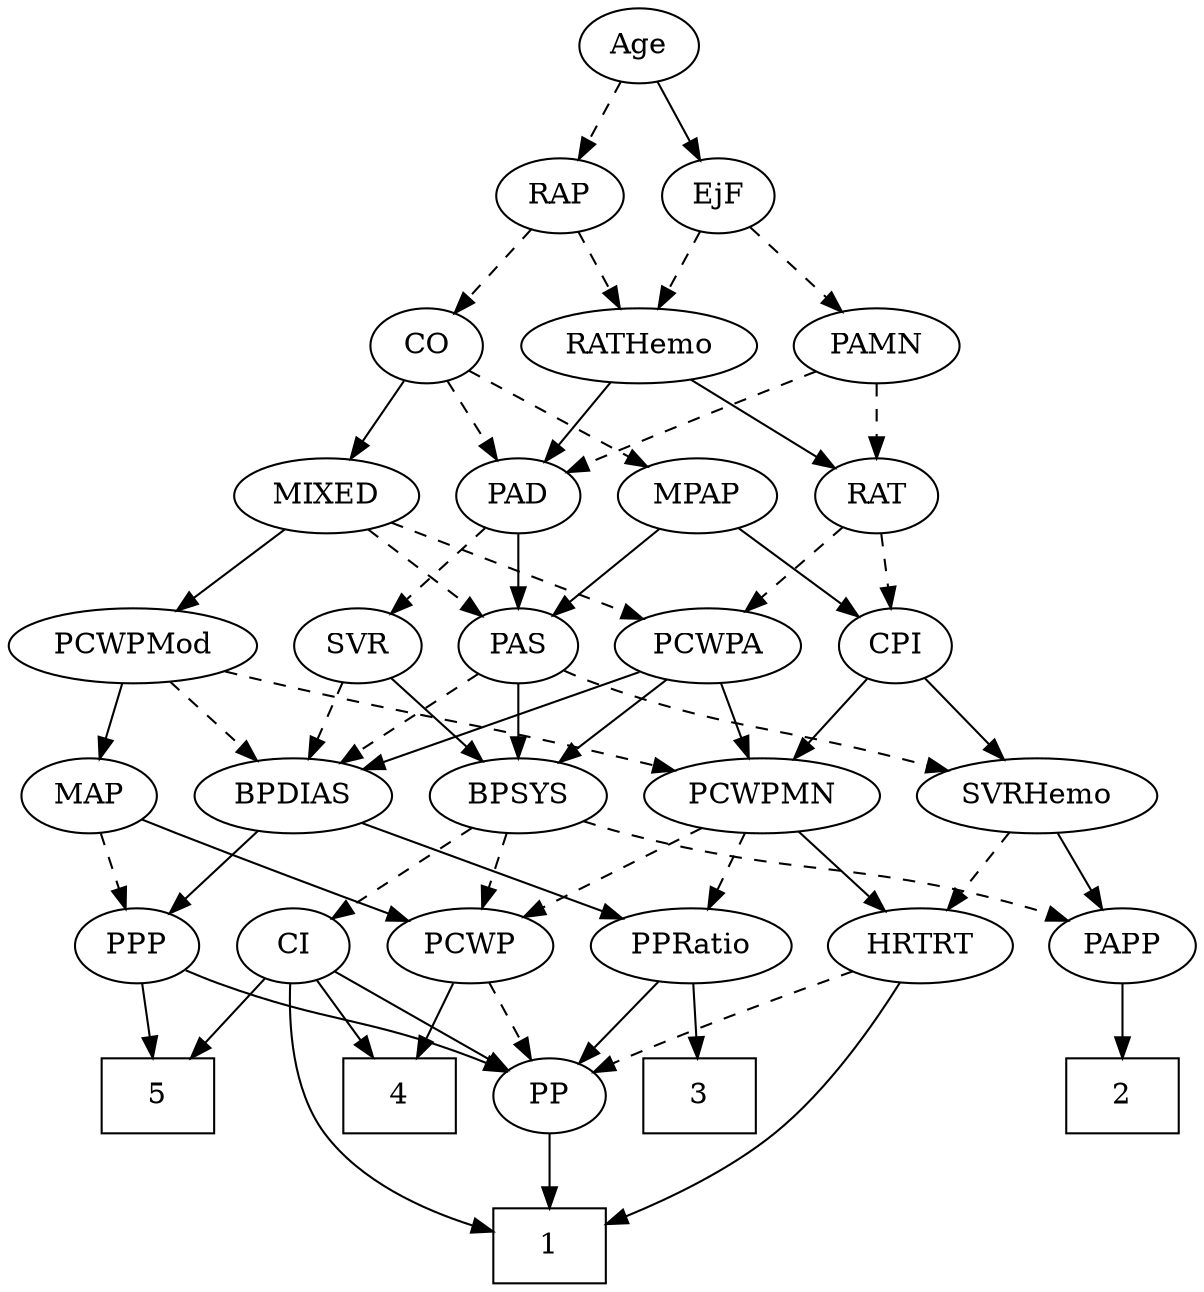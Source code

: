 strict digraph {
	graph [bb="0,0,529.84,612"];
	node [label="\N"];
	1	[height=0.5,
		pos="267.85,18",
		shape=box,
		width=0.75];
	2	[height=0.5,
		pos="31.847,90",
		shape=box,
		width=0.75];
	3	[height=0.5,
		pos="195.85,90",
		shape=box,
		width=0.75];
	4	[height=0.5,
		pos="339.85,90",
		shape=box,
		width=0.75];
	5	[height=0.5,
		pos="457.85,90",
		shape=box,
		width=0.75];
	Age	[height=0.5,
		pos="227.85,594",
		width=0.75];
	EjF	[height=0.5,
		pos="191.85,522",
		width=0.75];
	Age -> EjF	[pos="e,200.15,539.15 219.5,576.76 215.14,568.28 209.7,557.71 204.81,548.2",
		style=solid];
	RAP	[height=0.5,
		pos="264.85,522",
		width=0.77632];
	Age -> RAP	[pos="e,256.31,539.15 236.43,576.76 240.91,568.28 246.5,557.71 251.53,548.2",
		style=dashed];
	PAMN	[height=0.5,
		pos="124.85,450",
		width=1.011];
	EjF -> PAMN	[pos="e,139.64,466.46 177.96,506.5 168.96,497.09 157.03,484.63 146.76,473.9",
		style=dashed];
	RATHemo	[height=0.5,
		pos="228.85,450",
		width=1.3721];
	EjF -> RATHemo	[pos="e,219.8,468.12 200.43,504.76 204.78,496.53 210.18,486.32 215.1,477.02",
		style=dashed];
	CO	[height=0.5,
		pos="322.85,450",
		width=0.75];
	RAP -> CO	[pos="e,310.29,466.16 277.43,505.81 285.11,496.55 295.07,484.52 303.71,474.09",
		style=dashed];
	RAP -> RATHemo	[pos="e,237.65,468.12 256.5,504.76 252.3,496.61 247.12,486.53 242.38,477.31",
		style=dashed];
	MIXED	[height=0.5,
		pos="373.85,378",
		width=1.1193];
	PAS	[height=0.5,
		pos="204.85,306",
		width=0.75];
	MIXED -> PAS	[pos="e,226.07,317.29 344.05,365.73 316.95,355.34 275.95,339.26 240.85,324 239.04,323.21 237.19,322.39 235.33,321.55",
		style=dashed];
	PCWPMod	[height=0.5,
		pos="477.85,306",
		width=1.4443];
	MIXED -> PCWPMod	[pos="e,455.14,322.29 395.14,362.67 410.02,352.65 430.12,339.12 446.78,327.91",
		style=solid];
	PCWPA	[height=0.5,
		pos="291.85,306",
		width=1.1555];
	MIXED -> PCWPA	[pos="e,309.89,322.4 356.05,361.81 344.85,352.25 330.2,339.74 317.72,329.08",
		style=dashed];
	MPAP	[height=0.5,
		pos="204.85,378",
		width=0.97491];
	MPAP -> PAS	[pos="e,204.85,324.1 204.85,359.7 204.85,351.98 204.85,342.71 204.85,334.11",
		style=solid];
	CPI	[height=0.5,
		pos="128.85,306",
		width=0.75];
	MPAP -> CPI	[pos="e,144.01,320.97 188.36,361.81 177.54,351.85 163.26,338.7 151.4,327.77",
		style=solid];
	BPSYS	[height=0.5,
		pos="291.85,234",
		width=1.0471];
	PCWP	[height=0.5,
		pos="310.85,162",
		width=0.97491];
	BPSYS -> PCWP	[pos="e,306.16,180.28 296.45,216.05 298.56,208.26 301.12,198.82 303.5,190.08",
		style=dashed];
	CI	[height=0.5,
		pos="390.85,162",
		width=0.75];
	BPSYS -> CI	[pos="e,373.02,175.61 312.36,218.5 327.46,207.82 348.12,193.21 364.45,181.66",
		style=dashed];
	PAPP	[height=0.5,
		pos="31.847,162",
		width=0.88464];
	BPSYS -> PAPP	[pos="e,55.673,174.03 263.22,221.92 257.21,219.79 250.86,217.7 244.85,216 169.29,194.59 146.79,203.47 71.847,180 69.599,179.3 67.305,178.51 \
65.008,177.67",
		style=dashed];
	PAD	[height=0.5,
		pos="286.85,378",
		width=0.79437];
	PAD -> PAS	[pos="e,220.86,320.67 270.25,362.83 258.32,352.64 242.04,338.75 228.71,327.37",
		style=solid];
	SVR	[height=0.5,
		pos="379.85,306",
		width=0.77632];
	PAD -> SVR	[pos="e,362.29,320.22 304.78,363.5 318.76,352.98 338.37,338.22 354.05,326.42",
		style=dashed];
	CO -> MIXED	[pos="e,361.85,395.47 334.17,433.46 340.52,424.74 348.6,413.65 355.81,403.76",
		style=solid];
	CO -> MPAP	[pos="e,227.18,392.25 303.36,437.44 285.03,426.57 257.29,410.11 235.91,397.43",
		style=dashed];
	CO -> PAD	[pos="e,295.4,395.63 314.5,432.76 310.2,424.4 304.86,414.02 300.02,404.61",
		style=dashed];
	PAS -> BPSYS	[pos="e,273.32,249.91 221.62,291.5 234,281.54 251.1,267.78 265.33,256.34",
		style=solid];
	SVRHemo	[height=0.5,
		pos="67.847,234",
		width=1.3902];
	PAS -> SVRHemo	[pos="e,95.494,249.13 184.04,294.37 162.97,283.6 129.96,266.74 104.5,253.73",
		style=dashed];
	BPDIAS	[height=0.5,
		pos="389.85,234",
		width=1.1735];
	PAS -> BPDIAS	[pos="e,358,245.91 226.01,294.58 230.85,292.32 235.99,290 240.85,288 260.65,279.83 311.68,261.92 348.5,249.19",
		style=dashed];
	PAMN -> PAD	[pos="e,264.37,389.13 152,437.55 177.16,426.9 215.6,410.54 248.85,396 250.89,395.11 253,394.18 255.12,393.24",
		style=dashed];
	RAT	[height=0.5,
		pos="124.85,378",
		width=0.75827];
	PAMN -> RAT	[pos="e,124.85,396.1 124.85,431.7 124.85,423.98 124.85,414.71 124.85,406.11",
		style=dashed];
	RATHemo -> PAD	[pos="e,274,394.51 242.59,432.41 250.02,423.44 259.33,412.21 267.48,402.37",
		style=solid];
	RATHemo -> RAT	[pos="e,143.21,391.36 206.28,433.81 190.2,422.99 168.53,408.4 151.59,397",
		style=solid];
	PCWPMN	[height=0.5,
		pos="185.85,234",
		width=1.3902];
	CPI -> PCWPMN	[pos="e,172.31,251.63 141.22,289.81 148.45,280.93 157.75,269.5 165.99,259.39",
		style=solid];
	CPI -> SVRHemo	[pos="e,82.043,251.29 115.91,290.15 108,281.07 97.687,269.24 88.648,258.87",
		style=solid];
	RAT -> CPI	[pos="e,127.87,324.1 125.84,359.7 126.28,351.98 126.81,342.71 127.3,334.11",
		style=dashed];
	RAT -> PCWPA	[pos="e,261.73,318.62 146.46,366.55 151.18,364.34 156.16,362.05 160.85,360 191.24,346.69 226.07,332.65 252.18,322.37",
		style=dashed];
	SVR -> BPSYS	[pos="e,310.59,249.91 362.88,291.5 350.35,281.54 333.06,267.78 318.67,256.34",
		style=solid];
	SVR -> BPDIAS	[pos="e,387.38,252.28 382.27,288.05 383.37,280.35 384.7,271.03 385.94,262.36",
		style=dashed];
	PCWPMod -> PCWPMN	[pos="e,222.87,246.12 439.22,293.83 431.82,291.8 424.11,289.77 416.85,288 340.97,269.51 320.65,270.82 244.85,252 240.83,251 236.68,249.92 \
232.52,248.79",
		style=dashed];
	PCWPMod -> BPDIAS	[pos="e,408.83,250.1 457.88,289.12 445.7,279.43 429.98,266.92 416.72,256.37",
		style=dashed];
	MAP	[height=0.5,
		pos="480.85,234",
		width=0.84854];
	PCWPMod -> MAP	[pos="e,480.11,252.1 478.59,287.7 478.92,279.98 479.32,270.71 479.69,262.11",
		style=solid];
	PCWPA -> BPSYS	[pos="e,291.85,252.1 291.85,287.7 291.85,279.98 291.85,270.71 291.85,262.11",
		style=solid];
	PCWPA -> PCWPMN	[pos="e,208.88,250.21 269.88,290.5 254.7,280.47 234.27,266.98 217.36,255.81",
		style=solid];
	PCWPA -> BPDIAS	[pos="e,369.09,249.82 312.63,290.15 326.66,280.13 345.38,266.76 360.87,255.7",
		style=solid];
	PPRatio	[height=0.5,
		pos="217.85,162",
		width=1.1013];
	PCWPMN -> PPRatio	[pos="e,210.17,179.79 193.59,216.05 197.29,207.97 201.79,198.12 205.91,189.11",
		style=dashed];
	PCWPMN -> PCWP	[pos="e,287.92,175.84 211.75,218.5 231.31,207.54 258.25,192.45 279.11,180.77",
		style=dashed];
	HRTRT	[height=0.5,
		pos="120.85,162",
		width=1.1013];
	PCWPMN -> HRTRT	[pos="e,135.84,179.15 170.77,216.76 162.49,207.84 152.05,196.61 142.87,186.72",
		style=solid];
	SVRHemo -> PAPP	[pos="e,40.482,179.79 59.133,216.05 54.932,207.89 49.802,197.91 45.128,188.82",
		style=solid];
	SVRHemo -> HRTRT	[pos="e,108.38,179.47 80.407,216.41 86.942,207.78 95.057,197.06 102.3,187.5",
		style=dashed];
	PPP	[height=0.5,
		pos="462.85,162",
		width=0.75];
	BPDIAS -> PPP	[pos="e,447.84,177.39 406.41,217.12 416.53,207.41 429.59,194.89 440.6,184.33",
		style=solid];
	BPDIAS -> PPRatio	[pos="e,246.46,174.64 360.28,220.97 331.38,209.21 287.26,191.25 255.79,178.44",
		style=solid];
	MAP -> PPP	[pos="e,467.16,179.79 476.49,216.05 474.46,208.14 471.99,198.54 469.71,189.69",
		style=dashed];
	MAP -> PCWP	[pos="e,337.78,173.85 456.76,222.69 451.52,220.47 446,218.15 440.85,216 409.32,202.88 373.37,188.24 347.27,177.68",
		style=solid];
	PP	[height=0.5,
		pos="267.85,90",
		width=0.75];
	PP -> 1	[pos="e,267.85,36.104 267.85,71.697 267.85,63.983 267.85,54.712 267.85,46.112",
		style=solid];
	PPP -> 5	[pos="e,459.07,108.1 461.61,143.7 461.06,135.98 460.4,126.71 459.78,118.11",
		style=solid];
	PPP -> PP	[pos="e,288.93,101.63 441.77,150.37 436.93,148.12 431.76,145.87 426.85,144 373.6,123.78 357.1,128.22 303.85,108 302.01,107.3 300.13,106.55 \
298.24,105.76",
		style=solid];
	PPRatio -> 3	[pos="e,201.28,108.28 212.52,144.05 210.07,136.26 207.11,126.82 204.36,118.08",
		style=solid];
	PPRatio -> PP	[pos="e,256.66,106.67 229.44,144.76 235.78,135.89 243.75,124.74 250.78,114.89",
		style=solid];
	PCWP -> 4	[pos="e,332.69,108.28 317.87,144.05 321.13,136.18 325.09,126.62 328.75,117.79",
		style=solid];
	PCWP -> PP	[pos="e,277.67,106.99 300.66,144.41 295.39,135.83 288.85,125.19 283,115.67",
		style=dashed];
	CI -> 1	[pos="e,295.01,24.855 392.34,143.81 393.11,124.46 391.49,92.977 375.85,72 358.69,48.999 328.85,35.422 304.88,27.778",
		style=solid];
	CI -> 4	[pos="e,352.57,108.46 379.53,145.46 373.36,136.99 365.56,126.29 358.51,116.61",
		style=solid];
	CI -> 5	[pos="e,441.38,108.2 404.73,146.5 413.3,137.54 424.53,125.81 434.44,115.45",
		style=solid];
	CI -> PP	[pos="e,287.87,102.4 370.81,149.6 350.71,138.16 319.54,120.42 296.76,107.46",
		style=solid];
	PAPP -> 2	[pos="e,31.847,108.1 31.847,143.7 31.847,135.98 31.847,126.71 31.847,118.11",
		style=solid];
	HRTRT -> 1	[pos="e,240.67,26.473 124.56,143.94 129.57,124.4 140.24,92.469 159.85,72 179.23,51.765 207.95,38.183 230.91,29.839",
		style=solid];
	HRTRT -> PP	[pos="e,246.56,101.14 147.13,148.49 172.43,136.44 210.68,118.22 237.32,105.54",
		style=dashed];
}
